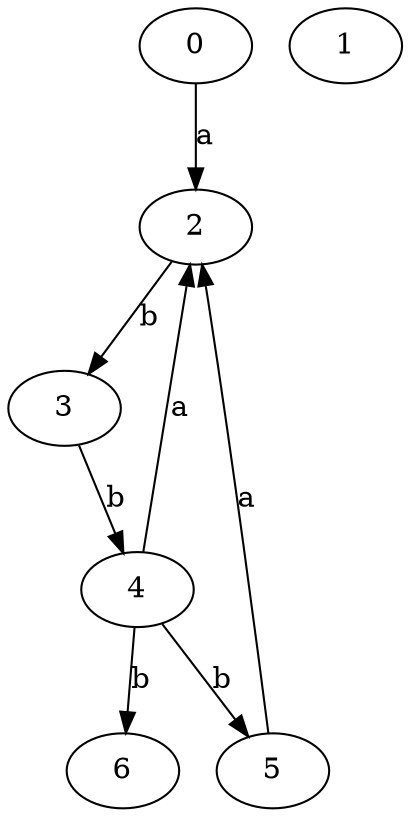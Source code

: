 strict digraph  {
0;
1;
2;
3;
4;
5;
6;
0 -> 2  [label=a];
2 -> 3  [label=b];
3 -> 4  [label=b];
4 -> 2  [label=a];
4 -> 5  [label=b];
4 -> 6  [label=b];
5 -> 2  [label=a];
}
